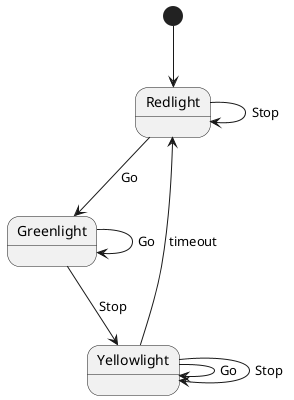 @startuml trafficlight
[*] --> Redlight 
Redlight --> Greenlight : Go
Redlight --> Redlight : Stop
Yellowlight --> Redlight : timeout
Yellowlight --> Yellowlight : Go
Yellowlight --> Yellowlight : Stop
Greenlight --> Yellowlight : Stop
Greenlight --> Greenlight : Go

@enduml